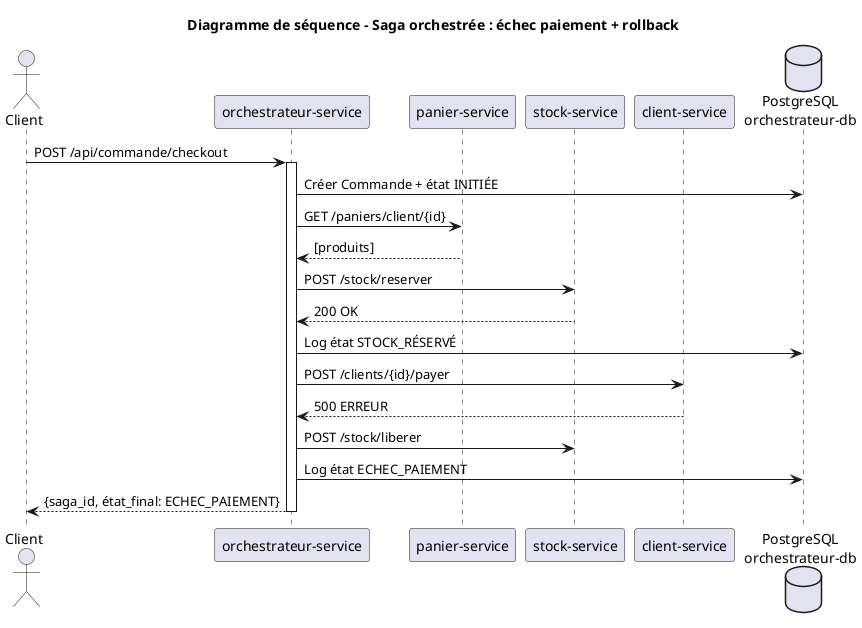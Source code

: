@startuml
title Diagramme de séquence – Saga orchestrée : échec paiement + rollback

actor Client
participant "orchestrateur-service" as Orchestrateur
participant "panier-service" as Panier
participant "stock-service" as Stock
participant "client-service" as ClientS
database "PostgreSQL\norchestrateur-db" as DB

Client -> Orchestrateur : POST /api/commande/checkout
activate Orchestrateur

Orchestrateur -> DB : Créer Commande + état INITIÉE
Orchestrateur -> Panier : GET /paniers/client/{id}
Panier --> Orchestrateur : [produits]

Orchestrateur -> Stock : POST /stock/reserver
Stock --> Orchestrateur : 200 OK
Orchestrateur -> DB : Log état STOCK_RÉSERVÉ

Orchestrateur -> ClientS : POST /clients/{id}/payer
ClientS --> Orchestrateur : 500 ERREUR

Orchestrateur -> Stock : POST /stock/liberer
Orchestrateur -> DB : Log état ECHEC_PAIEMENT
Orchestrateur --> Client : {saga_id, état_final: ECHEC_PAIEMENT}
deactivate Orchestrateur
@enduml
